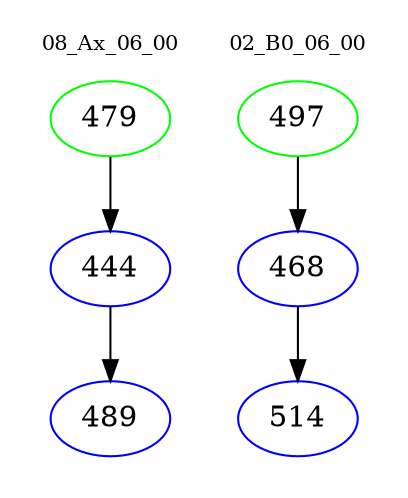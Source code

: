 digraph{
subgraph cluster_0 {
color = white
label = "08_Ax_06_00";
fontsize=10;
T0_479 [label="479", color="green"]
T0_479 -> T0_444 [color="black"]
T0_444 [label="444", color="blue"]
T0_444 -> T0_489 [color="black"]
T0_489 [label="489", color="blue"]
}
subgraph cluster_1 {
color = white
label = "02_B0_06_00";
fontsize=10;
T1_497 [label="497", color="green"]
T1_497 -> T1_468 [color="black"]
T1_468 [label="468", color="blue"]
T1_468 -> T1_514 [color="black"]
T1_514 [label="514", color="blue"]
}
}
